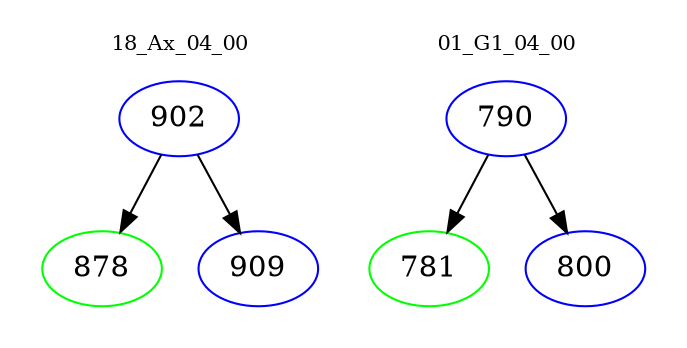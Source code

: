 digraph{
subgraph cluster_0 {
color = white
label = "18_Ax_04_00";
fontsize=10;
T0_902 [label="902", color="blue"]
T0_902 -> T0_878 [color="black"]
T0_878 [label="878", color="green"]
T0_902 -> T0_909 [color="black"]
T0_909 [label="909", color="blue"]
}
subgraph cluster_1 {
color = white
label = "01_G1_04_00";
fontsize=10;
T1_790 [label="790", color="blue"]
T1_790 -> T1_781 [color="black"]
T1_781 [label="781", color="green"]
T1_790 -> T1_800 [color="black"]
T1_800 [label="800", color="blue"]
}
}
